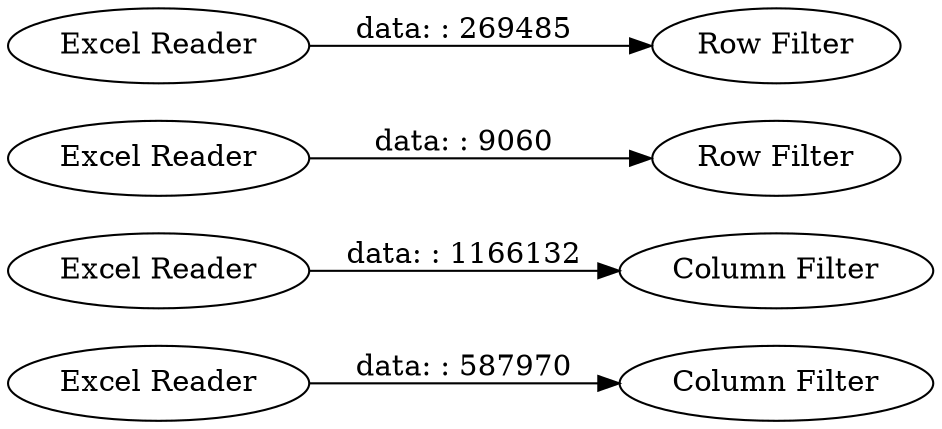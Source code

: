 digraph {
	"-5849977913301343470_7" [label="Column Filter"]
	"-5849977913301343470_4" [label="Excel Reader"]
	"-5849977913301343470_2" [label="Excel Reader"]
	"-5849977913301343470_3" [label="Excel Reader"]
	"-5849977913301343470_8" [label="Column Filter"]
	"-5849977913301343470_6" [label="Row Filter"]
	"-5849977913301343470_1" [label="Excel Reader"]
	"-5849977913301343470_5" [label="Row Filter"]
	"-5849977913301343470_1" -> "-5849977913301343470_5" [label="data: : 269485"]
	"-5849977913301343470_2" -> "-5849977913301343470_6" [label="data: : 9060"]
	"-5849977913301343470_3" -> "-5849977913301343470_7" [label="data: : 587970"]
	"-5849977913301343470_4" -> "-5849977913301343470_8" [label="data: : 1166132"]
	rankdir=LR
}
